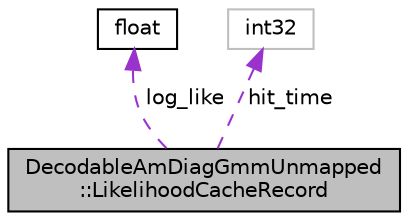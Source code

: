 digraph "DecodableAmDiagGmmUnmapped::LikelihoodCacheRecord"
{
  edge [fontname="Helvetica",fontsize="10",labelfontname="Helvetica",labelfontsize="10"];
  node [fontname="Helvetica",fontsize="10",shape=record];
  Node1 [label="DecodableAmDiagGmmUnmapped\l::LikelihoodCacheRecord",height=0.2,width=0.4,color="black", fillcolor="grey75", style="filled", fontcolor="black"];
  Node2 -> Node1 [dir="back",color="darkorchid3",fontsize="10",style="dashed",label=" log_like" ,fontname="Helvetica"];
  Node2 [label="float",height=0.2,width=0.4,color="black", fillcolor="white", style="filled",URL="$classfloat.html"];
  Node3 -> Node1 [dir="back",color="darkorchid3",fontsize="10",style="dashed",label=" hit_time" ,fontname="Helvetica"];
  Node3 [label="int32",height=0.2,width=0.4,color="grey75", fillcolor="white", style="filled"];
}
